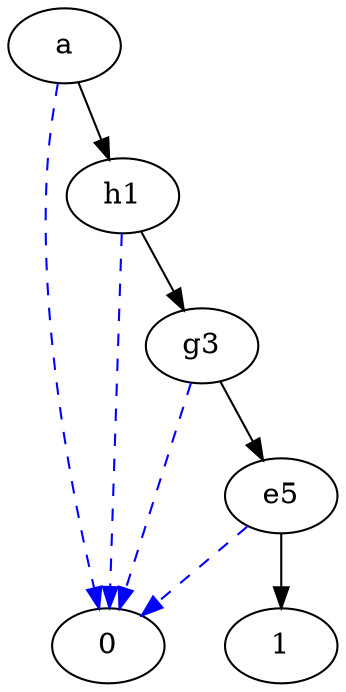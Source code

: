 digraph G {
a;
a -> 0  [color=blue, style=dashed];
a -> h1;
h1;
h1 -> 0  [color=blue, style=dashed];
h1 -> g3;
g3;
g3 -> 0  [color=blue, style=dashed];
g3 -> e5;
e5;
e5 -> 0  [color=blue, style=dashed];
e5 -> 1;
1;
0;
}
